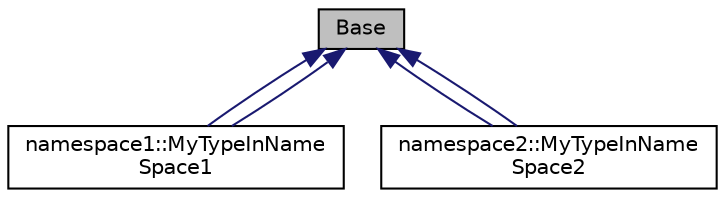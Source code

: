 digraph "Base"
{
 // LATEX_PDF_SIZE
  edge [fontname="Helvetica",fontsize="10",labelfontname="Helvetica",labelfontsize="10"];
  node [fontname="Helvetica",fontsize="10",shape=record];
  Node1 [label="Base",height=0.2,width=0.4,color="black", fillcolor="grey75", style="filled", fontcolor="black",tooltip=" "];
  Node1 -> Node2 [dir="back",color="midnightblue",fontsize="10",style="solid",fontname="Helvetica"];
  Node2 [label="namespace1::MyTypeInName\lSpace1",height=0.2,width=0.4,color="black", fillcolor="white", style="filled",URL="$classnamespace1_1_1MyTypeInNameSpace1.html",tooltip=" "];
  Node1 -> Node2 [dir="back",color="midnightblue",fontsize="10",style="solid",fontname="Helvetica"];
  Node1 -> Node3 [dir="back",color="midnightblue",fontsize="10",style="solid",fontname="Helvetica"];
  Node3 [label="namespace2::MyTypeInName\lSpace2",height=0.2,width=0.4,color="black", fillcolor="white", style="filled",URL="$classnamespace2_1_1MyTypeInNameSpace2.html",tooltip=" "];
  Node1 -> Node3 [dir="back",color="midnightblue",fontsize="10",style="solid",fontname="Helvetica"];
}
